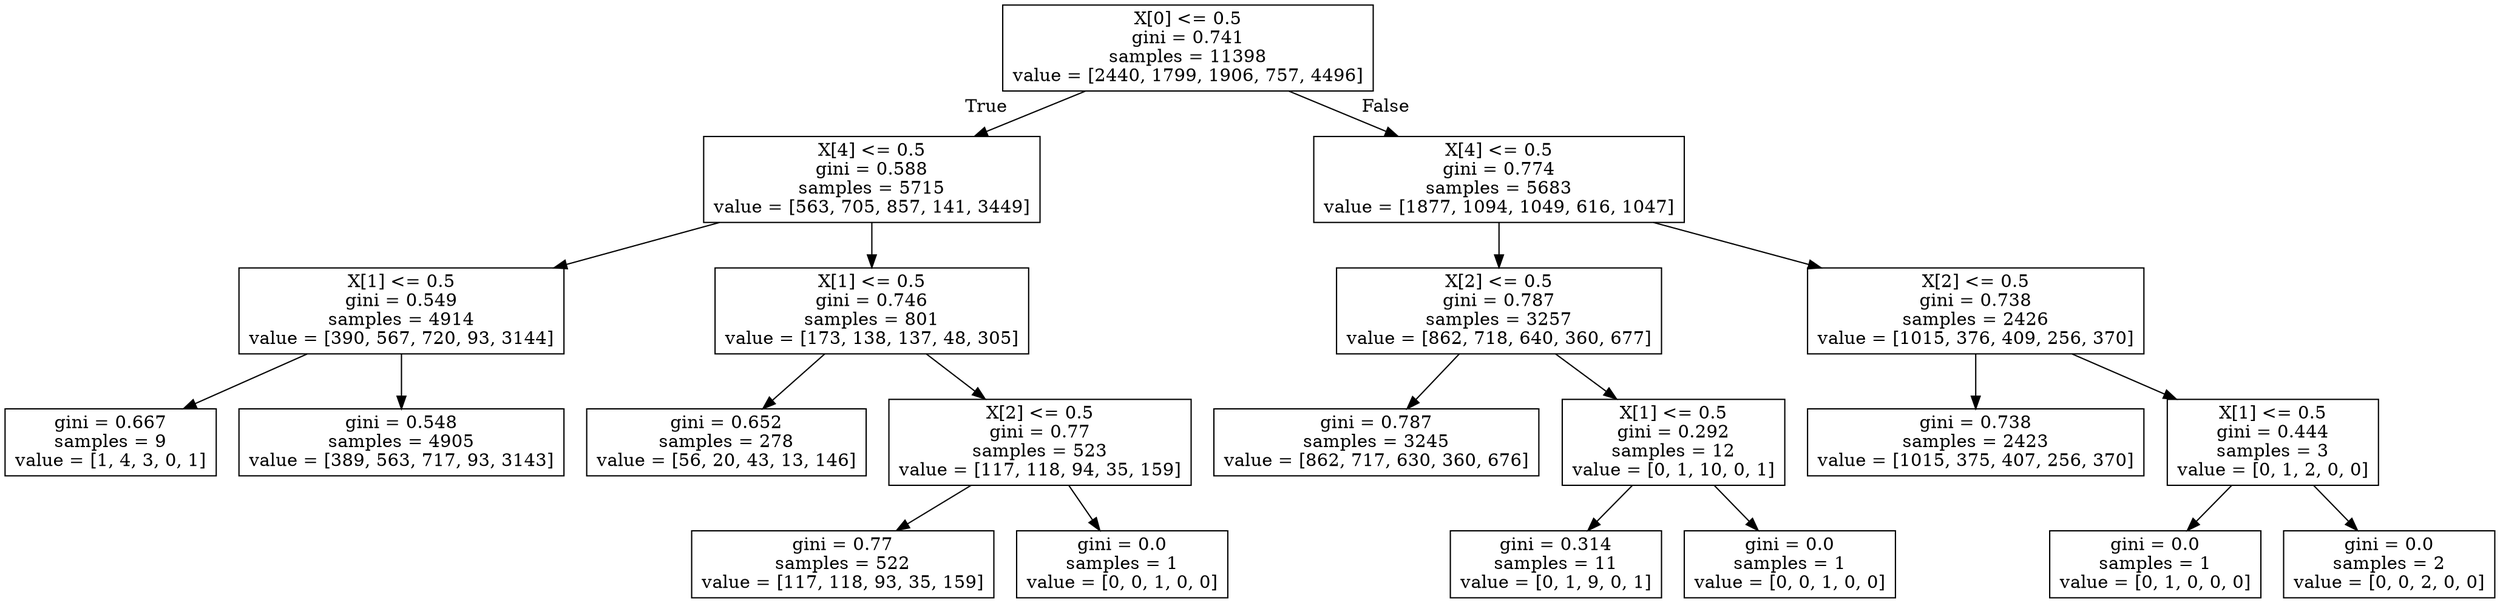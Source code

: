 digraph Tree {
node [shape=box] ;
0 [label="X[0] <= 0.5\ngini = 0.741\nsamples = 11398\nvalue = [2440, 1799, 1906, 757, 4496]"] ;
1 [label="X[4] <= 0.5\ngini = 0.588\nsamples = 5715\nvalue = [563, 705, 857, 141, 3449]"] ;
0 -> 1 [labeldistance=2.5, labelangle=45, headlabel="True"] ;
2 [label="X[1] <= 0.5\ngini = 0.549\nsamples = 4914\nvalue = [390, 567, 720, 93, 3144]"] ;
1 -> 2 ;
3 [label="gini = 0.667\nsamples = 9\nvalue = [1, 4, 3, 0, 1]"] ;
2 -> 3 ;
4 [label="gini = 0.548\nsamples = 4905\nvalue = [389, 563, 717, 93, 3143]"] ;
2 -> 4 ;
5 [label="X[1] <= 0.5\ngini = 0.746\nsamples = 801\nvalue = [173, 138, 137, 48, 305]"] ;
1 -> 5 ;
6 [label="gini = 0.652\nsamples = 278\nvalue = [56, 20, 43, 13, 146]"] ;
5 -> 6 ;
7 [label="X[2] <= 0.5\ngini = 0.77\nsamples = 523\nvalue = [117, 118, 94, 35, 159]"] ;
5 -> 7 ;
8 [label="gini = 0.77\nsamples = 522\nvalue = [117, 118, 93, 35, 159]"] ;
7 -> 8 ;
9 [label="gini = 0.0\nsamples = 1\nvalue = [0, 0, 1, 0, 0]"] ;
7 -> 9 ;
10 [label="X[4] <= 0.5\ngini = 0.774\nsamples = 5683\nvalue = [1877, 1094, 1049, 616, 1047]"] ;
0 -> 10 [labeldistance=2.5, labelangle=-45, headlabel="False"] ;
11 [label="X[2] <= 0.5\ngini = 0.787\nsamples = 3257\nvalue = [862, 718, 640, 360, 677]"] ;
10 -> 11 ;
12 [label="gini = 0.787\nsamples = 3245\nvalue = [862, 717, 630, 360, 676]"] ;
11 -> 12 ;
13 [label="X[1] <= 0.5\ngini = 0.292\nsamples = 12\nvalue = [0, 1, 10, 0, 1]"] ;
11 -> 13 ;
14 [label="gini = 0.314\nsamples = 11\nvalue = [0, 1, 9, 0, 1]"] ;
13 -> 14 ;
15 [label="gini = 0.0\nsamples = 1\nvalue = [0, 0, 1, 0, 0]"] ;
13 -> 15 ;
16 [label="X[2] <= 0.5\ngini = 0.738\nsamples = 2426\nvalue = [1015, 376, 409, 256, 370]"] ;
10 -> 16 ;
17 [label="gini = 0.738\nsamples = 2423\nvalue = [1015, 375, 407, 256, 370]"] ;
16 -> 17 ;
18 [label="X[1] <= 0.5\ngini = 0.444\nsamples = 3\nvalue = [0, 1, 2, 0, 0]"] ;
16 -> 18 ;
19 [label="gini = 0.0\nsamples = 1\nvalue = [0, 1, 0, 0, 0]"] ;
18 -> 19 ;
20 [label="gini = 0.0\nsamples = 2\nvalue = [0, 0, 2, 0, 0]"] ;
18 -> 20 ;
}